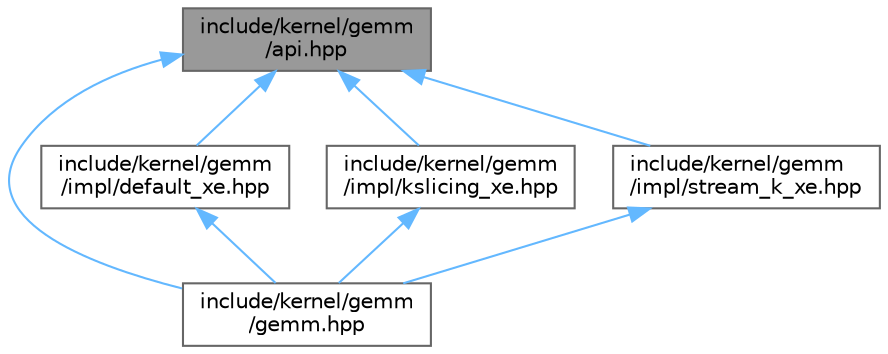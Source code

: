 digraph "include/kernel/gemm/api.hpp"
{
 // LATEX_PDF_SIZE
  bgcolor="transparent";
  edge [fontname=Helvetica,fontsize=10,labelfontname=Helvetica,labelfontsize=10];
  node [fontname=Helvetica,fontsize=10,shape=box,height=0.2,width=0.4];
  Node1 [id="Node000001",label="include/kernel/gemm\l/api.hpp",height=0.2,width=0.4,color="gray40", fillcolor="grey60", style="filled", fontcolor="black",tooltip="C++ API."];
  Node1 -> Node2 [id="edge1_Node000001_Node000002",dir="back",color="steelblue1",style="solid",tooltip=" "];
  Node2 [id="Node000002",label="include/kernel/gemm\l/gemm.hpp",height=0.2,width=0.4,color="grey40", fillcolor="white", style="filled",URL="$kernel_2gemm_2gemm_8hpp.html",tooltip="C++ API."];
  Node1 -> Node3 [id="edge2_Node000001_Node000003",dir="back",color="steelblue1",style="solid",tooltip=" "];
  Node3 [id="Node000003",label="include/kernel/gemm\l/impl/default_xe.hpp",height=0.2,width=0.4,color="grey40", fillcolor="white", style="filled",URL="$kernel_2gemm_2impl_2default__xe_8hpp.html",tooltip="C++ API."];
  Node3 -> Node2 [id="edge3_Node000003_Node000002",dir="back",color="steelblue1",style="solid",tooltip=" "];
  Node1 -> Node4 [id="edge4_Node000001_Node000004",dir="back",color="steelblue1",style="solid",tooltip=" "];
  Node4 [id="Node000004",label="include/kernel/gemm\l/impl/kslicing_xe.hpp",height=0.2,width=0.4,color="grey40", fillcolor="white", style="filled",URL="$kslicing__xe_8hpp.html",tooltip="C++ API."];
  Node4 -> Node2 [id="edge5_Node000004_Node000002",dir="back",color="steelblue1",style="solid",tooltip=" "];
  Node1 -> Node5 [id="edge6_Node000001_Node000005",dir="back",color="steelblue1",style="solid",tooltip=" "];
  Node5 [id="Node000005",label="include/kernel/gemm\l/impl/stream_k_xe.hpp",height=0.2,width=0.4,color="grey40", fillcolor="white", style="filled",URL="$stream__k__xe_8hpp.html",tooltip="C++ API."];
  Node5 -> Node2 [id="edge7_Node000005_Node000002",dir="back",color="steelblue1",style="solid",tooltip=" "];
}
